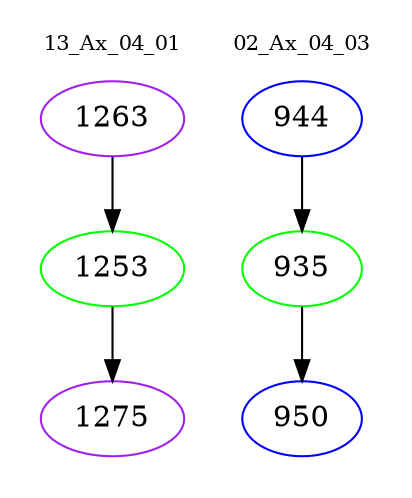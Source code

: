 digraph{
subgraph cluster_0 {
color = white
label = "13_Ax_04_01";
fontsize=10;
T0_1263 [label="1263", color="purple"]
T0_1263 -> T0_1253 [color="black"]
T0_1253 [label="1253", color="green"]
T0_1253 -> T0_1275 [color="black"]
T0_1275 [label="1275", color="purple"]
}
subgraph cluster_1 {
color = white
label = "02_Ax_04_03";
fontsize=10;
T1_944 [label="944", color="blue"]
T1_944 -> T1_935 [color="black"]
T1_935 [label="935", color="green"]
T1_935 -> T1_950 [color="black"]
T1_950 [label="950", color="blue"]
}
}
